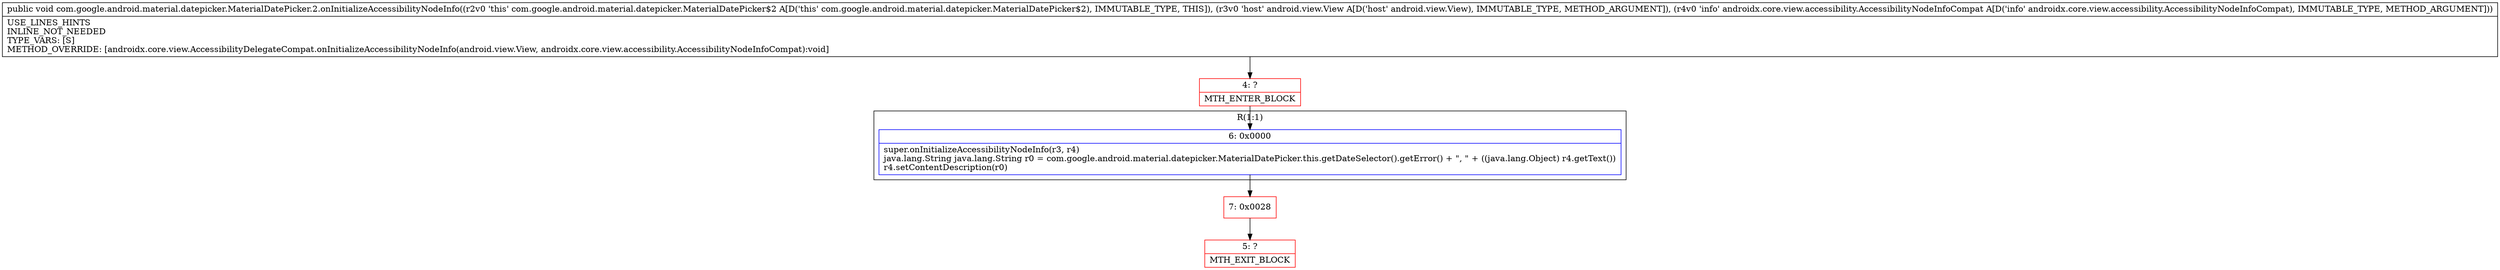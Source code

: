 digraph "CFG forcom.google.android.material.datepicker.MaterialDatePicker.2.onInitializeAccessibilityNodeInfo(Landroid\/view\/View;Landroidx\/core\/view\/accessibility\/AccessibilityNodeInfoCompat;)V" {
subgraph cluster_Region_819033506 {
label = "R(1:1)";
node [shape=record,color=blue];
Node_6 [shape=record,label="{6\:\ 0x0000|super.onInitializeAccessibilityNodeInfo(r3, r4)\ljava.lang.String java.lang.String r0 = com.google.android.material.datepicker.MaterialDatePicker.this.getDateSelector().getError() + \", \" + ((java.lang.Object) r4.getText())\lr4.setContentDescription(r0)\l}"];
}
Node_4 [shape=record,color=red,label="{4\:\ ?|MTH_ENTER_BLOCK\l}"];
Node_7 [shape=record,color=red,label="{7\:\ 0x0028}"];
Node_5 [shape=record,color=red,label="{5\:\ ?|MTH_EXIT_BLOCK\l}"];
MethodNode[shape=record,label="{public void com.google.android.material.datepicker.MaterialDatePicker.2.onInitializeAccessibilityNodeInfo((r2v0 'this' com.google.android.material.datepicker.MaterialDatePicker$2 A[D('this' com.google.android.material.datepicker.MaterialDatePicker$2), IMMUTABLE_TYPE, THIS]), (r3v0 'host' android.view.View A[D('host' android.view.View), IMMUTABLE_TYPE, METHOD_ARGUMENT]), (r4v0 'info' androidx.core.view.accessibility.AccessibilityNodeInfoCompat A[D('info' androidx.core.view.accessibility.AccessibilityNodeInfoCompat), IMMUTABLE_TYPE, METHOD_ARGUMENT]))  | USE_LINES_HINTS\lINLINE_NOT_NEEDED\lTYPE_VARS: [S]\lMETHOD_OVERRIDE: [androidx.core.view.AccessibilityDelegateCompat.onInitializeAccessibilityNodeInfo(android.view.View, androidx.core.view.accessibility.AccessibilityNodeInfoCompat):void]\l}"];
MethodNode -> Node_4;Node_6 -> Node_7;
Node_4 -> Node_6;
Node_7 -> Node_5;
}

